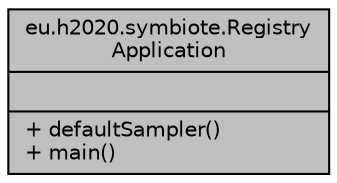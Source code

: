 digraph "eu.h2020.symbiote.RegistryApplication"
{
  edge [fontname="Helvetica",fontsize="10",labelfontname="Helvetica",labelfontsize="10"];
  node [fontname="Helvetica",fontsize="10",shape=record];
  Node1 [label="{eu.h2020.symbiote.Registry\lApplication\n||+ defaultSampler()\l+ main()\l}",height=0.2,width=0.4,color="black", fillcolor="grey75", style="filled", fontcolor="black"];
}
